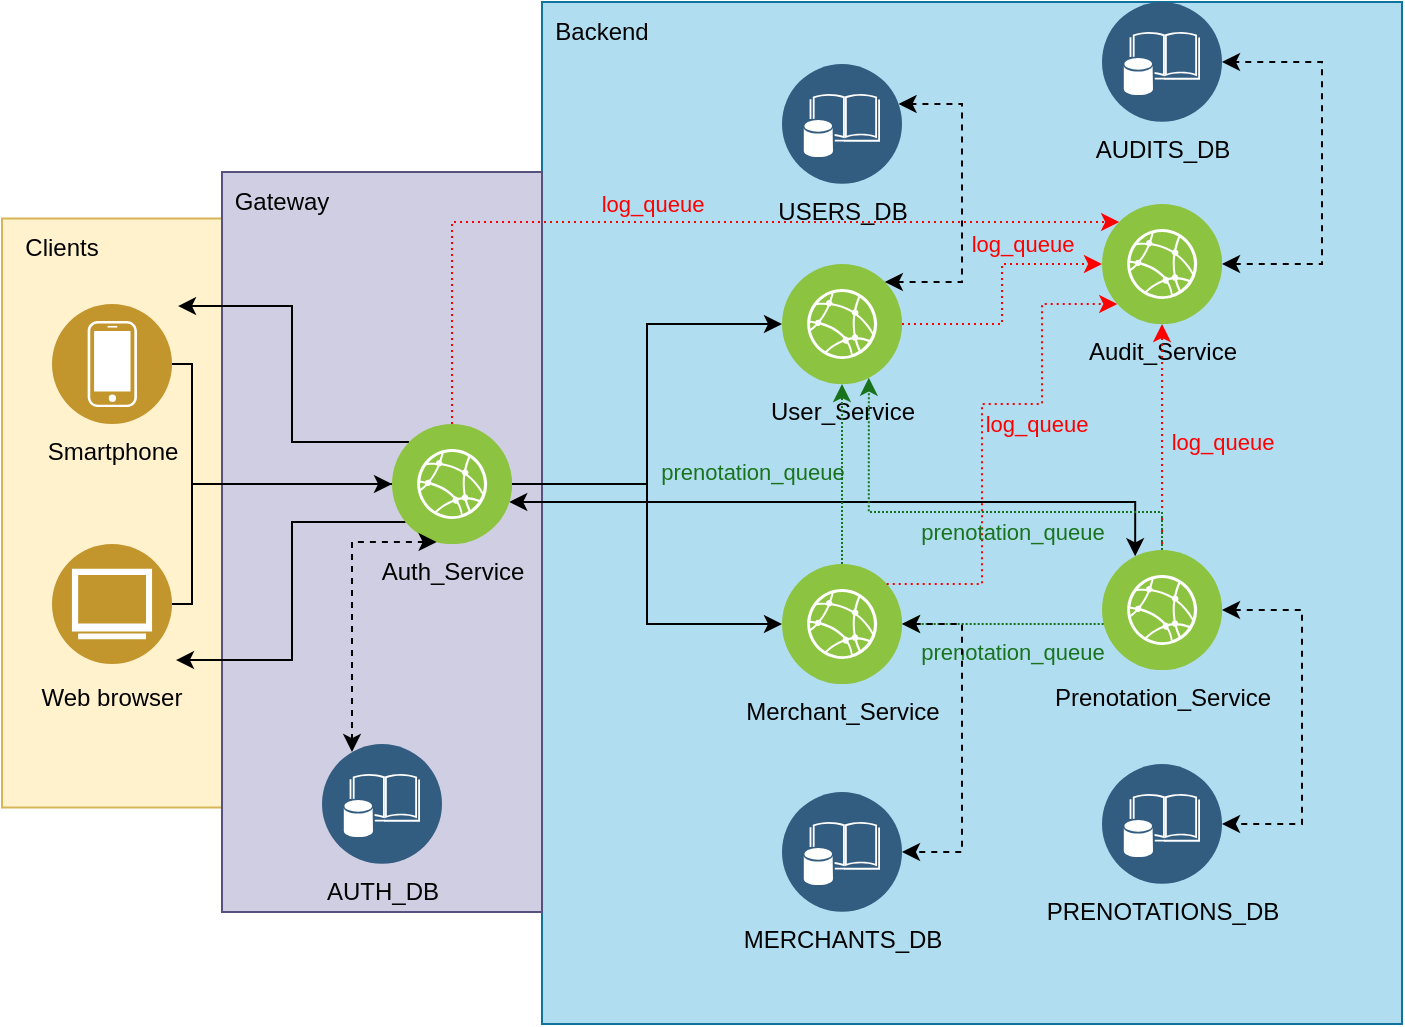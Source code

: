 <mxfile version="15.5.2" type="github">
  <diagram id="31b32b95-0358-9bc7-6ba0-a27c054ed1a7" name="CePosto">
    <mxGraphModel dx="1186" dy="-29" grid="1" gridSize="10" guides="1" tooltips="1" connect="1" arrows="1" fold="1" page="1" pageScale="1" pageWidth="1169" pageHeight="827" background="none" math="0" shadow="0">
      <root>
        <mxCell id="0" />
        <mxCell id="1" style="" parent="0" />
        <mxCell id="Nyn4XY5mQbgr6pFCzm3k-120" value="" style="rounded=0;whiteSpace=wrap;html=1;labelBackgroundColor=none;fillColor=#fff2cc;strokeColor=#d6b656;" parent="1" vertex="1">
          <mxGeometry x="235" y="1093.25" width="110" height="294.5" as="geometry" />
        </mxCell>
        <mxCell id="Nyn4XY5mQbgr6pFCzm3k-118" value="" style="rounded=0;whiteSpace=wrap;html=1;labelBackgroundColor=none;fillColor=#b1ddf0;strokeColor=#10739e;" parent="1" vertex="1">
          <mxGeometry x="505" y="985" width="430" height="511" as="geometry" />
        </mxCell>
        <mxCell id="Nyn4XY5mQbgr6pFCzm3k-117" value="" style="rounded=0;whiteSpace=wrap;html=1;fillColor=#d0cee2;strokeColor=#56517e;" parent="1" vertex="1">
          <mxGeometry x="345" y="1070" width="160" height="370" as="geometry" />
        </mxCell>
        <mxCell id="Nyn4XY5mQbgr6pFCzm3k-95" value="Smartphone" style="aspect=fixed;perimeter=ellipsePerimeter;html=1;align=center;shadow=0;dashed=0;image;image=img/lib/ibm/users/device.svg;labelBackgroundColor=none;strokeColor=#666666;strokeWidth=3;fillColor=#C2952D;gradientColor=none;fontSize=12;fontColor=#030303;labelBorderColor=none;" parent="1" vertex="1">
          <mxGeometry x="260" y="1136" width="60" height="60" as="geometry" />
        </mxCell>
        <mxCell id="Nyn4XY5mQbgr6pFCzm3k-96" value="Web browser" style="aspect=fixed;perimeter=ellipsePerimeter;align=center;shadow=0;dashed=0;fontColor=#030303;fontSize=12;spacingTop=3;image;image=img/lib/ibm/users/browser.svg;labelBorderColor=none;labelBackgroundColor=none;" parent="1" vertex="1">
          <mxGeometry x="260" y="1256" width="60" height="60" as="geometry" />
        </mxCell>
        <mxCell id="LBNev2fS4FXDowpOiX5T-1" value="Gateway" style="text;html=1;strokeColor=none;fillColor=none;align=center;verticalAlign=middle;whiteSpace=wrap;rounded=0;labelBackgroundColor=none;labelBorderColor=none;fontColor=#030303;" parent="1" vertex="1">
          <mxGeometry x="345" y="1070" width="60" height="30" as="geometry" />
        </mxCell>
        <mxCell id="LBNev2fS4FXDowpOiX5T-2" value="Backend" style="text;html=1;strokeColor=none;fillColor=none;align=center;verticalAlign=middle;whiteSpace=wrap;rounded=0;labelBackgroundColor=none;labelBorderColor=none;fontColor=#030303;" parent="1" vertex="1">
          <mxGeometry x="505" y="985" width="60" height="30" as="geometry" />
        </mxCell>
        <mxCell id="LBNev2fS4FXDowpOiX5T-3" value="Clients" style="text;html=1;strokeColor=none;fillColor=none;align=center;verticalAlign=middle;whiteSpace=wrap;rounded=0;labelBackgroundColor=none;labelBorderColor=none;fontColor=#030303;" parent="1" vertex="1">
          <mxGeometry x="235" y="1093.25" width="60" height="30" as="geometry" />
        </mxCell>
        <mxCell id="LBNev2fS4FXDowpOiX5T-9" value="Service-to-service" parent="0" />
        <mxCell id="Nyn4XY5mQbgr6pFCzm3k-124" style="edgeStyle=orthogonalEdgeStyle;rounded=0;orthogonalLoop=1;jettySize=auto;html=1;fontColor=#030303;startArrow=classic;startFill=1;strokeColor=#000000;entryX=0.25;entryY=0;entryDx=0;entryDy=0;" parent="LBNev2fS4FXDowpOiX5T-9" source="Nyn4XY5mQbgr6pFCzm3k-98" target="Nyn4XY5mQbgr6pFCzm3k-121" edge="1">
          <mxGeometry relative="1" as="geometry">
            <mxPoint x="810" y="1265" as="targetPoint" />
            <Array as="points">
              <mxPoint x="802" y="1235" />
            </Array>
          </mxGeometry>
        </mxCell>
        <mxCell id="Nyn4XY5mQbgr6pFCzm3k-112" style="edgeStyle=orthogonalEdgeStyle;rounded=0;orthogonalLoop=1;jettySize=auto;html=1;entryX=0;entryY=0.5;entryDx=0;entryDy=0;fontColor=#030303;strokeColor=#000000;" parent="LBNev2fS4FXDowpOiX5T-9" source="Nyn4XY5mQbgr6pFCzm3k-98" target="Nyn4XY5mQbgr6pFCzm3k-110" edge="1">
          <mxGeometry relative="1" as="geometry" />
        </mxCell>
        <mxCell id="Nyn4XY5mQbgr6pFCzm3k-111" style="edgeStyle=orthogonalEdgeStyle;rounded=0;orthogonalLoop=1;jettySize=auto;html=1;entryX=0;entryY=0.5;entryDx=0;entryDy=0;fontColor=#030303;strokeColor=#000000;" parent="LBNev2fS4FXDowpOiX5T-9" source="Nyn4XY5mQbgr6pFCzm3k-98" target="Nyn4XY5mQbgr6pFCzm3k-106" edge="1">
          <mxGeometry relative="1" as="geometry" />
        </mxCell>
        <mxCell id="Nyn4XY5mQbgr6pFCzm3k-105" value="" style="edgeStyle=orthogonalEdgeStyle;rounded=0;orthogonalLoop=1;jettySize=auto;html=1;endArrow=none;fontColor=#030303;strokeColor=#000000;" parent="LBNev2fS4FXDowpOiX5T-9" source="Nyn4XY5mQbgr6pFCzm3k-96" target="Nyn4XY5mQbgr6pFCzm3k-98" edge="1">
          <mxGeometry relative="1" as="geometry">
            <mxPoint x="455" y="1226" as="targetPoint" />
            <mxPoint x="255" y="1286" as="sourcePoint" />
            <Array as="points">
              <mxPoint x="330" y="1286" />
              <mxPoint x="330" y="1226" />
            </Array>
          </mxGeometry>
        </mxCell>
        <mxCell id="Nyn4XY5mQbgr6pFCzm3k-104" style="edgeStyle=orthogonalEdgeStyle;rounded=0;orthogonalLoop=1;jettySize=auto;html=1;entryX=1.05;entryY=0.017;entryDx=0;entryDy=0;entryPerimeter=0;fontColor=#030303;strokeColor=#000000;" parent="LBNev2fS4FXDowpOiX5T-9" source="Nyn4XY5mQbgr6pFCzm3k-98" target="Nyn4XY5mQbgr6pFCzm3k-95" edge="1">
          <mxGeometry relative="1" as="geometry">
            <Array as="points">
              <mxPoint x="380" y="1205" />
              <mxPoint x="380" y="1137" />
            </Array>
          </mxGeometry>
        </mxCell>
        <mxCell id="Nyn4XY5mQbgr6pFCzm3k-103" style="edgeStyle=orthogonalEdgeStyle;rounded=0;orthogonalLoop=1;jettySize=auto;html=1;entryX=1.033;entryY=0.967;entryDx=0;entryDy=0;entryPerimeter=0;fontColor=#030303;strokeColor=#000000;" parent="LBNev2fS4FXDowpOiX5T-9" source="Nyn4XY5mQbgr6pFCzm3k-98" target="Nyn4XY5mQbgr6pFCzm3k-96" edge="1">
          <mxGeometry relative="1" as="geometry">
            <Array as="points">
              <mxPoint x="380" y="1245" />
              <mxPoint x="380" y="1314" />
            </Array>
          </mxGeometry>
        </mxCell>
        <mxCell id="Nyn4XY5mQbgr6pFCzm3k-101" style="edgeStyle=orthogonalEdgeStyle;rounded=0;orthogonalLoop=1;jettySize=auto;html=1;entryX=0;entryY=0.5;entryDx=0;entryDy=0;fontColor=#030303;strokeColor=#000000;" parent="LBNev2fS4FXDowpOiX5T-9" source="Nyn4XY5mQbgr6pFCzm3k-95" target="Nyn4XY5mQbgr6pFCzm3k-98" edge="1">
          <mxGeometry relative="1" as="geometry">
            <Array as="points">
              <mxPoint x="330" y="1166" />
              <mxPoint x="330" y="1226" />
            </Array>
          </mxGeometry>
        </mxCell>
        <mxCell id="LBNev2fS4FXDowpOiX5T-7" value="Services" parent="0" />
        <mxCell id="Nyn4XY5mQbgr6pFCzm3k-110" value="Merchant_Service" style="aspect=fixed;perimeter=ellipsePerimeter;html=1;align=center;shadow=0;dashed=0;image;image=img/lib/ibm/infrastructure/edge_services.svg;labelBackgroundColor=none;strokeColor=#666666;strokeWidth=3;fillColor=#C2952D;gradientColor=none;fontSize=12;fontColor=#030303;" parent="LBNev2fS4FXDowpOiX5T-7" vertex="1">
          <mxGeometry x="625" y="1266" width="60" height="60" as="geometry" />
        </mxCell>
        <mxCell id="Nyn4XY5mQbgr6pFCzm3k-98" value="Auth_Service" style="aspect=fixed;perimeter=ellipsePerimeter;html=1;align=center;shadow=0;dashed=0;image;image=img/lib/ibm/infrastructure/edge_services.svg;labelBackgroundColor=none;strokeColor=#666666;strokeWidth=3;fillColor=#C2952D;gradientColor=none;fontSize=12;fontColor=#030303;" parent="LBNev2fS4FXDowpOiX5T-7" vertex="1">
          <mxGeometry x="430" y="1196" width="60" height="60" as="geometry" />
        </mxCell>
        <mxCell id="Nyn4XY5mQbgr6pFCzm3k-106" value="User_Service" style="aspect=fixed;perimeter=ellipsePerimeter;html=1;align=center;shadow=0;dashed=0;image;image=img/lib/ibm/infrastructure/edge_services.svg;labelBackgroundColor=none;strokeColor=#666666;strokeWidth=3;fillColor=#C2952D;gradientColor=none;fontSize=12;fontColor=#030303;" parent="LBNev2fS4FXDowpOiX5T-7" vertex="1">
          <mxGeometry x="625" y="1116" width="60" height="60" as="geometry" />
        </mxCell>
        <mxCell id="Nyn4XY5mQbgr6pFCzm3k-125" value="Audit_Service" style="aspect=fixed;perimeter=ellipsePerimeter;html=1;align=center;shadow=0;dashed=0;image;image=img/lib/ibm/infrastructure/edge_services.svg;labelBackgroundColor=none;strokeColor=#666666;strokeWidth=3;fillColor=#C2952D;gradientColor=none;fontSize=12;fontColor=#030303;" parent="LBNev2fS4FXDowpOiX5T-7" vertex="1">
          <mxGeometry x="785" y="1086" width="60" height="60" as="geometry" />
        </mxCell>
        <mxCell id="Nyn4XY5mQbgr6pFCzm3k-121" value="Prenotation_Service" style="aspect=fixed;perimeter=ellipsePerimeter;html=1;align=center;shadow=0;dashed=0;image;image=img/lib/ibm/infrastructure/edge_services.svg;labelBackgroundColor=none;strokeColor=#666666;strokeWidth=3;fillColor=#C2952D;gradientColor=none;fontSize=12;fontColor=#030303;" parent="LBNev2fS4FXDowpOiX5T-7" vertex="1">
          <mxGeometry x="785" y="1259" width="60" height="60" as="geometry" />
        </mxCell>
        <object label="Queues" id="LBNev2fS4FXDowpOiX5T-6">
          <mxCell parent="0" />
        </object>
        <mxCell id="BLFYgsMmtzmt7FxvZPBM-2" style="edgeStyle=orthogonalEdgeStyle;rounded=0;orthogonalLoop=1;jettySize=auto;html=1;dashed=1;dashPattern=1 2;labelBackgroundColor=none;fontColor=#FF0000;strokeColor=#FF0000;" parent="LBNev2fS4FXDowpOiX5T-6" source="Nyn4XY5mQbgr6pFCzm3k-98" target="Nyn4XY5mQbgr6pFCzm3k-125" edge="1">
          <mxGeometry relative="1" as="geometry">
            <Array as="points">
              <mxPoint x="460" y="1095" />
            </Array>
          </mxGeometry>
        </mxCell>
        <mxCell id="BLFYgsMmtzmt7FxvZPBM-3" value="log_queue" style="edgeLabel;html=1;align=center;verticalAlign=middle;resizable=0;points=[];labelBackgroundColor=none;fontColor=#FF0000;" parent="BLFYgsMmtzmt7FxvZPBM-2" vertex="1" connectable="0">
          <mxGeometry x="-0.038" y="2" relative="1" as="geometry">
            <mxPoint x="-8" y="-7" as="offset" />
          </mxGeometry>
        </mxCell>
        <mxCell id="Nyn4XY5mQbgr6pFCzm3k-128" style="edgeStyle=orthogonalEdgeStyle;rounded=0;orthogonalLoop=1;jettySize=auto;html=1;entryX=0;entryY=0.5;entryDx=0;entryDy=0;dashed=1;fontColor=default;startArrow=none;startFill=0;strokeColor=#FF0000;dashPattern=1 2;" parent="LBNev2fS4FXDowpOiX5T-6" source="Nyn4XY5mQbgr6pFCzm3k-106" target="Nyn4XY5mQbgr6pFCzm3k-125" edge="1">
          <mxGeometry relative="1" as="geometry" />
        </mxCell>
        <mxCell id="Nyn4XY5mQbgr6pFCzm3k-132" value="log_queue" style="edgeLabel;html=1;align=center;verticalAlign=middle;resizable=0;points=[];fontColor=#FF0000;labelBackgroundColor=none;" parent="Nyn4XY5mQbgr6pFCzm3k-128" vertex="1" connectable="0">
          <mxGeometry x="0.354" y="1" relative="1" as="geometry">
            <mxPoint x="2" y="-9" as="offset" />
          </mxGeometry>
        </mxCell>
        <mxCell id="Nyn4XY5mQbgr6pFCzm3k-131" style="edgeStyle=orthogonalEdgeStyle;rounded=0;orthogonalLoop=1;jettySize=auto;html=1;dashed=1;dashPattern=1 2;fontColor=default;startArrow=none;startFill=0;strokeColor=#FF0000;" parent="LBNev2fS4FXDowpOiX5T-6" source="Nyn4XY5mQbgr6pFCzm3k-110" target="Nyn4XY5mQbgr6pFCzm3k-125" edge="1">
          <mxGeometry relative="1" as="geometry">
            <Array as="points">
              <mxPoint x="725" y="1276" />
              <mxPoint x="725" y="1186" />
              <mxPoint x="755" y="1186" />
              <mxPoint x="755" y="1136" />
            </Array>
          </mxGeometry>
        </mxCell>
        <mxCell id="Nyn4XY5mQbgr6pFCzm3k-133" value="log_queue" style="edgeLabel;html=1;align=center;verticalAlign=middle;resizable=0;points=[];fontColor=#FF0000;labelBackgroundColor=none;" parent="Nyn4XY5mQbgr6pFCzm3k-131" vertex="1" connectable="0">
          <mxGeometry x="0.29" y="-4" relative="1" as="geometry">
            <mxPoint y="6" as="offset" />
          </mxGeometry>
        </mxCell>
        <mxCell id="Nyn4XY5mQbgr6pFCzm3k-129" style="edgeStyle=orthogonalEdgeStyle;rounded=0;orthogonalLoop=1;jettySize=auto;html=1;dashed=1;dashPattern=1 2;fontColor=default;startArrow=none;startFill=0;strokeColor=#FF0000;" parent="LBNev2fS4FXDowpOiX5T-6" source="Nyn4XY5mQbgr6pFCzm3k-121" target="Nyn4XY5mQbgr6pFCzm3k-125" edge="1">
          <mxGeometry relative="1" as="geometry" />
        </mxCell>
        <mxCell id="Nyn4XY5mQbgr6pFCzm3k-135" value="log_queue" style="edgeLabel;html=1;align=center;verticalAlign=middle;resizable=0;points=[];fontColor=#FF0000;labelBackgroundColor=none;" parent="Nyn4XY5mQbgr6pFCzm3k-129" vertex="1" connectable="0">
          <mxGeometry x="-0.16" relative="1" as="geometry">
            <mxPoint x="30" y="-7" as="offset" />
          </mxGeometry>
        </mxCell>
        <mxCell id="Q55Xmf3In3upjL5qSI5Y-5" style="edgeStyle=orthogonalEdgeStyle;rounded=0;orthogonalLoop=1;jettySize=auto;html=1;entryX=0.75;entryY=1;entryDx=0;entryDy=0;dashed=1;dashPattern=1 1;labelBackgroundColor=none;fontColor=#19731C;strokeColor=#19731C;" edge="1" parent="LBNev2fS4FXDowpOiX5T-6" source="Nyn4XY5mQbgr6pFCzm3k-121" target="Nyn4XY5mQbgr6pFCzm3k-106">
          <mxGeometry relative="1" as="geometry">
            <Array as="points">
              <mxPoint x="815" y="1240" />
              <mxPoint x="668" y="1240" />
            </Array>
          </mxGeometry>
        </mxCell>
        <mxCell id="Q55Xmf3In3upjL5qSI5Y-6" value="prenotation_queue" style="edgeLabel;html=1;align=center;verticalAlign=middle;resizable=0;points=[];fontColor=#19731C;labelBackgroundColor=none;" vertex="1" connectable="0" parent="Q55Xmf3In3upjL5qSI5Y-5">
          <mxGeometry x="-0.358" y="2" relative="1" as="geometry">
            <mxPoint x="-20" y="8" as="offset" />
          </mxGeometry>
        </mxCell>
        <mxCell id="Q55Xmf3In3upjL5qSI5Y-3" style="edgeStyle=orthogonalEdgeStyle;rounded=0;orthogonalLoop=1;jettySize=auto;html=1;entryX=1;entryY=0.5;entryDx=0;entryDy=0;dashed=1;dashPattern=1 1;labelBackgroundColor=none;fontColor=#19731C;strokeColor=#19731C;" edge="1" parent="LBNev2fS4FXDowpOiX5T-6" source="Nyn4XY5mQbgr6pFCzm3k-121" target="Nyn4XY5mQbgr6pFCzm3k-110">
          <mxGeometry relative="1" as="geometry">
            <Array as="points">
              <mxPoint x="760" y="1296" />
              <mxPoint x="760" y="1296" />
            </Array>
          </mxGeometry>
        </mxCell>
        <mxCell id="Q55Xmf3In3upjL5qSI5Y-4" value="prenotation_queue" style="edgeLabel;html=1;align=center;verticalAlign=middle;resizable=0;points=[];fontColor=#19731C;labelBackgroundColor=none;" vertex="1" connectable="0" parent="Q55Xmf3In3upjL5qSI5Y-3">
          <mxGeometry x="-0.15" y="2" relative="1" as="geometry">
            <mxPoint x="-3" y="12" as="offset" />
          </mxGeometry>
        </mxCell>
        <mxCell id="Q55Xmf3In3upjL5qSI5Y-7" style="edgeStyle=orthogonalEdgeStyle;rounded=0;orthogonalLoop=1;jettySize=auto;html=1;exitX=0.5;exitY=0;exitDx=0;exitDy=0;dashed=1;dashPattern=1 1;labelBackgroundColor=none;fontColor=#19731C;strokeColor=#19731C;" edge="1" parent="LBNev2fS4FXDowpOiX5T-6" source="Nyn4XY5mQbgr6pFCzm3k-110" target="Nyn4XY5mQbgr6pFCzm3k-106">
          <mxGeometry relative="1" as="geometry" />
        </mxCell>
        <mxCell id="Q55Xmf3In3upjL5qSI5Y-8" value="prenotation_queue" style="edgeLabel;html=1;align=center;verticalAlign=middle;resizable=0;points=[];fontColor=#19731C;labelBackgroundColor=none;" vertex="1" connectable="0" parent="LBNev2fS4FXDowpOiX5T-6">
          <mxGeometry x="610" y="1220" as="geometry" />
        </mxCell>
        <mxCell id="LBNev2fS4FXDowpOiX5T-8" value="Databases" parent="0" />
        <mxCell id="Nyn4XY5mQbgr6pFCzm3k-126" value="AUDITS_DB" style="aspect=fixed;perimeter=ellipsePerimeter;html=1;align=center;shadow=0;dashed=0;image;image=img/lib/ibm/data/enterprise_data.svg;labelBackgroundColor=none;strokeColor=#666666;strokeWidth=3;fillColor=#C2952D;gradientColor=none;fontSize=12;fontColor=#030303;" parent="LBNev2fS4FXDowpOiX5T-8" vertex="1">
          <mxGeometry x="785" y="985" width="60" height="60" as="geometry" />
        </mxCell>
        <mxCell id="Nyn4XY5mQbgr6pFCzm3k-115" value="USERS_DB" style="aspect=fixed;perimeter=ellipsePerimeter;html=1;align=center;shadow=0;dashed=0;image;image=img/lib/ibm/data/enterprise_data.svg;labelBackgroundColor=none;strokeColor=#666666;strokeWidth=3;fillColor=#C2952D;gradientColor=none;fontSize=12;fontColor=#030303;" parent="LBNev2fS4FXDowpOiX5T-8" vertex="1">
          <mxGeometry x="625" y="1016" width="60" height="60" as="geometry" />
        </mxCell>
        <mxCell id="Nyn4XY5mQbgr6pFCzm3k-107" value="AUTH_DB" style="aspect=fixed;perimeter=ellipsePerimeter;html=1;align=center;shadow=0;dashed=0;image;image=img/lib/ibm/data/enterprise_data.svg;labelBackgroundColor=none;strokeColor=#666666;strokeWidth=3;fillColor=#C2952D;gradientColor=none;fontSize=12;fontColor=#030303;" parent="LBNev2fS4FXDowpOiX5T-8" vertex="1">
          <mxGeometry x="395" y="1356" width="60" height="60" as="geometry" />
        </mxCell>
        <mxCell id="Nyn4XY5mQbgr6pFCzm3k-113" value="MERCHANTS_DB" style="aspect=fixed;perimeter=ellipsePerimeter;html=1;align=center;shadow=0;dashed=0;image;image=img/lib/ibm/data/enterprise_data.svg;labelBackgroundColor=none;strokeColor=#666666;strokeWidth=3;fillColor=#C2952D;gradientColor=none;fontSize=12;fontColor=#030303;" parent="LBNev2fS4FXDowpOiX5T-8" vertex="1">
          <mxGeometry x="625" y="1380" width="60" height="60" as="geometry" />
        </mxCell>
        <mxCell id="Nyn4XY5mQbgr6pFCzm3k-122" value="PRENOTATIONS_DB" style="aspect=fixed;perimeter=ellipsePerimeter;html=1;align=center;shadow=0;dashed=0;image;image=img/lib/ibm/data/enterprise_data.svg;labelBackgroundColor=none;strokeColor=#666666;strokeWidth=3;fillColor=#C2952D;gradientColor=none;fontSize=12;fontColor=#030303;" parent="LBNev2fS4FXDowpOiX5T-8" vertex="1">
          <mxGeometry x="785" y="1366" width="60" height="60" as="geometry" />
        </mxCell>
        <mxCell id="Nyn4XY5mQbgr6pFCzm3k-123" style="edgeStyle=orthogonalEdgeStyle;rounded=0;orthogonalLoop=1;jettySize=auto;html=1;dashed=1;fontColor=default;startArrow=classic;startFill=1;strokeColor=#000000;" parent="LBNev2fS4FXDowpOiX5T-8" source="Nyn4XY5mQbgr6pFCzm3k-121" target="Nyn4XY5mQbgr6pFCzm3k-122" edge="1">
          <mxGeometry relative="1" as="geometry">
            <Array as="points">
              <mxPoint x="885" y="1289" />
              <mxPoint x="885" y="1396" />
            </Array>
          </mxGeometry>
        </mxCell>
        <mxCell id="Nyn4XY5mQbgr6pFCzm3k-114" style="edgeStyle=orthogonalEdgeStyle;rounded=0;orthogonalLoop=1;jettySize=auto;html=1;entryX=1;entryY=0.5;entryDx=0;entryDy=0;dashed=1;startArrow=classic;startFill=1;strokeColor=#000000;" parent="LBNev2fS4FXDowpOiX5T-8" source="Nyn4XY5mQbgr6pFCzm3k-110" target="Nyn4XY5mQbgr6pFCzm3k-113" edge="1">
          <mxGeometry relative="1" as="geometry">
            <Array as="points">
              <mxPoint x="715" y="1296" />
              <mxPoint x="715" y="1410" />
            </Array>
          </mxGeometry>
        </mxCell>
        <mxCell id="Nyn4XY5mQbgr6pFCzm3k-108" style="edgeStyle=orthogonalEdgeStyle;rounded=0;orthogonalLoop=1;jettySize=auto;html=1;dashed=1;startArrow=classic;startFill=1;fontColor=#030303;strokeColor=#000000;" parent="LBNev2fS4FXDowpOiX5T-8" source="Nyn4XY5mQbgr6pFCzm3k-98" target="Nyn4XY5mQbgr6pFCzm3k-107" edge="1">
          <mxGeometry relative="1" as="geometry">
            <Array as="points">
              <mxPoint x="410" y="1255" />
            </Array>
          </mxGeometry>
        </mxCell>
        <mxCell id="Nyn4XY5mQbgr6pFCzm3k-116" style="edgeStyle=orthogonalEdgeStyle;rounded=0;orthogonalLoop=1;jettySize=auto;html=1;dashed=1;strokeColor=#000000;startArrow=classic;startFill=1;" parent="LBNev2fS4FXDowpOiX5T-8" source="Nyn4XY5mQbgr6pFCzm3k-106" target="Nyn4XY5mQbgr6pFCzm3k-115" edge="1">
          <mxGeometry relative="1" as="geometry">
            <Array as="points">
              <mxPoint x="715" y="1125" />
              <mxPoint x="715" y="1036" />
            </Array>
          </mxGeometry>
        </mxCell>
        <mxCell id="Nyn4XY5mQbgr6pFCzm3k-127" style="edgeStyle=orthogonalEdgeStyle;rounded=0;orthogonalLoop=1;jettySize=auto;html=1;entryX=1;entryY=0.5;entryDx=0;entryDy=0;fontColor=default;startArrow=classic;startFill=1;strokeColor=#000000;dashed=1;" parent="LBNev2fS4FXDowpOiX5T-8" source="Nyn4XY5mQbgr6pFCzm3k-125" target="Nyn4XY5mQbgr6pFCzm3k-126" edge="1">
          <mxGeometry relative="1" as="geometry">
            <Array as="points">
              <mxPoint x="895" y="1116" />
              <mxPoint x="895" y="1015" />
            </Array>
          </mxGeometry>
        </mxCell>
      </root>
    </mxGraphModel>
  </diagram>
</mxfile>
